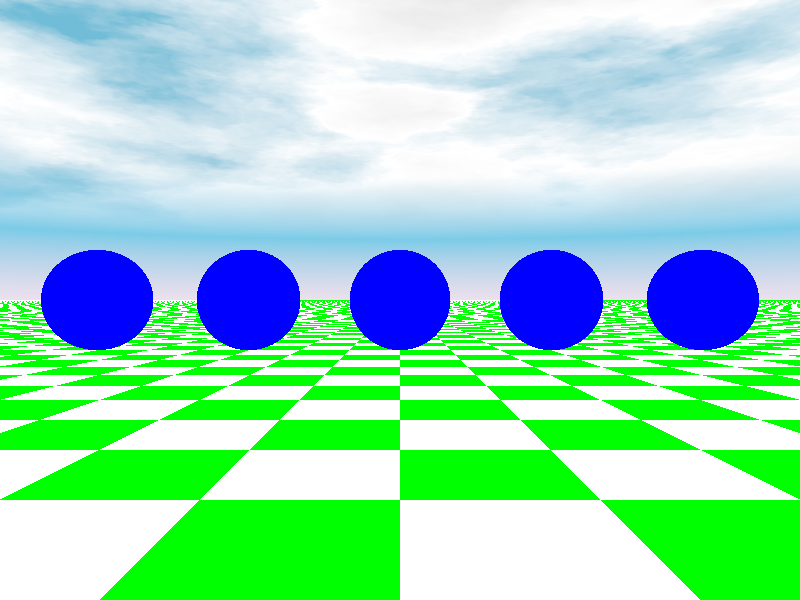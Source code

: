 // 05-light-ambient.pov
#include "colors.inc"
#include "skies.inc" 
sky_sphere {
  S_Cloud2
}
camera{ 
  location <0.0, 0.0, -12.0> 
  look_at  <0.0, 0.0, 0.0>
} 
light_source { 
  <0.0,3.0,-3.0> 
  color rgb <1.0, 1.0, 1.0>
} 
plane {
  y, -1.0
  pigment {checker Green, White}    
}
sphere {
  <-6,0,0>, 1
  pigment { Blue }
  finish {
    ambient 1.0
  }
}   
sphere {
  <-3,0,0>, 1
  pigment { Blue }
  finish {
    ambient 0.8
  }
}
sphere {
  <0,0,0>, 1
  pigment { Blue }
  finish {
    ambient 0.6
  }
}   
sphere {
  <3,0,0>, 1
  pigment { Blue }
  finish {
    ambient 0.4
  }
}
sphere {
  <6,0,0>, 1
  pigment { Blue }
  finish {
    ambient 0.2
  }
}